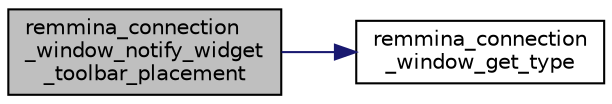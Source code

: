 digraph "remmina_connection_window_notify_widget_toolbar_placement"
{
  edge [fontname="Helvetica",fontsize="10",labelfontname="Helvetica",labelfontsize="10"];
  node [fontname="Helvetica",fontsize="10",shape=record];
  rankdir="LR";
  Node14577 [label="remmina_connection\l_window_notify_widget\l_toolbar_placement",height=0.2,width=0.4,color="black", fillcolor="grey75", style="filled", fontcolor="black"];
  Node14577 -> Node14578 [color="midnightblue",fontsize="10",style="solid",fontname="Helvetica"];
  Node14578 [label="remmina_connection\l_window_get_type",height=0.2,width=0.4,color="black", fillcolor="white", style="filled",URL="$remmina__connection__window_8h.html#a2dd8b9190bec1b9016cbe666ffca4dae"];
}
